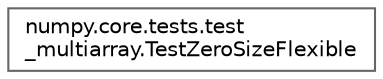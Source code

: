 digraph "Graphical Class Hierarchy"
{
 // LATEX_PDF_SIZE
  bgcolor="transparent";
  edge [fontname=Helvetica,fontsize=10,labelfontname=Helvetica,labelfontsize=10];
  node [fontname=Helvetica,fontsize=10,shape=box,height=0.2,width=0.4];
  rankdir="LR";
  Node0 [id="Node000000",label="numpy.core.tests.test\l_multiarray.TestZeroSizeFlexible",height=0.2,width=0.4,color="grey40", fillcolor="white", style="filled",URL="$da/d5a/classnumpy_1_1core_1_1tests_1_1test__multiarray_1_1TestZeroSizeFlexible.html",tooltip=" "];
}
